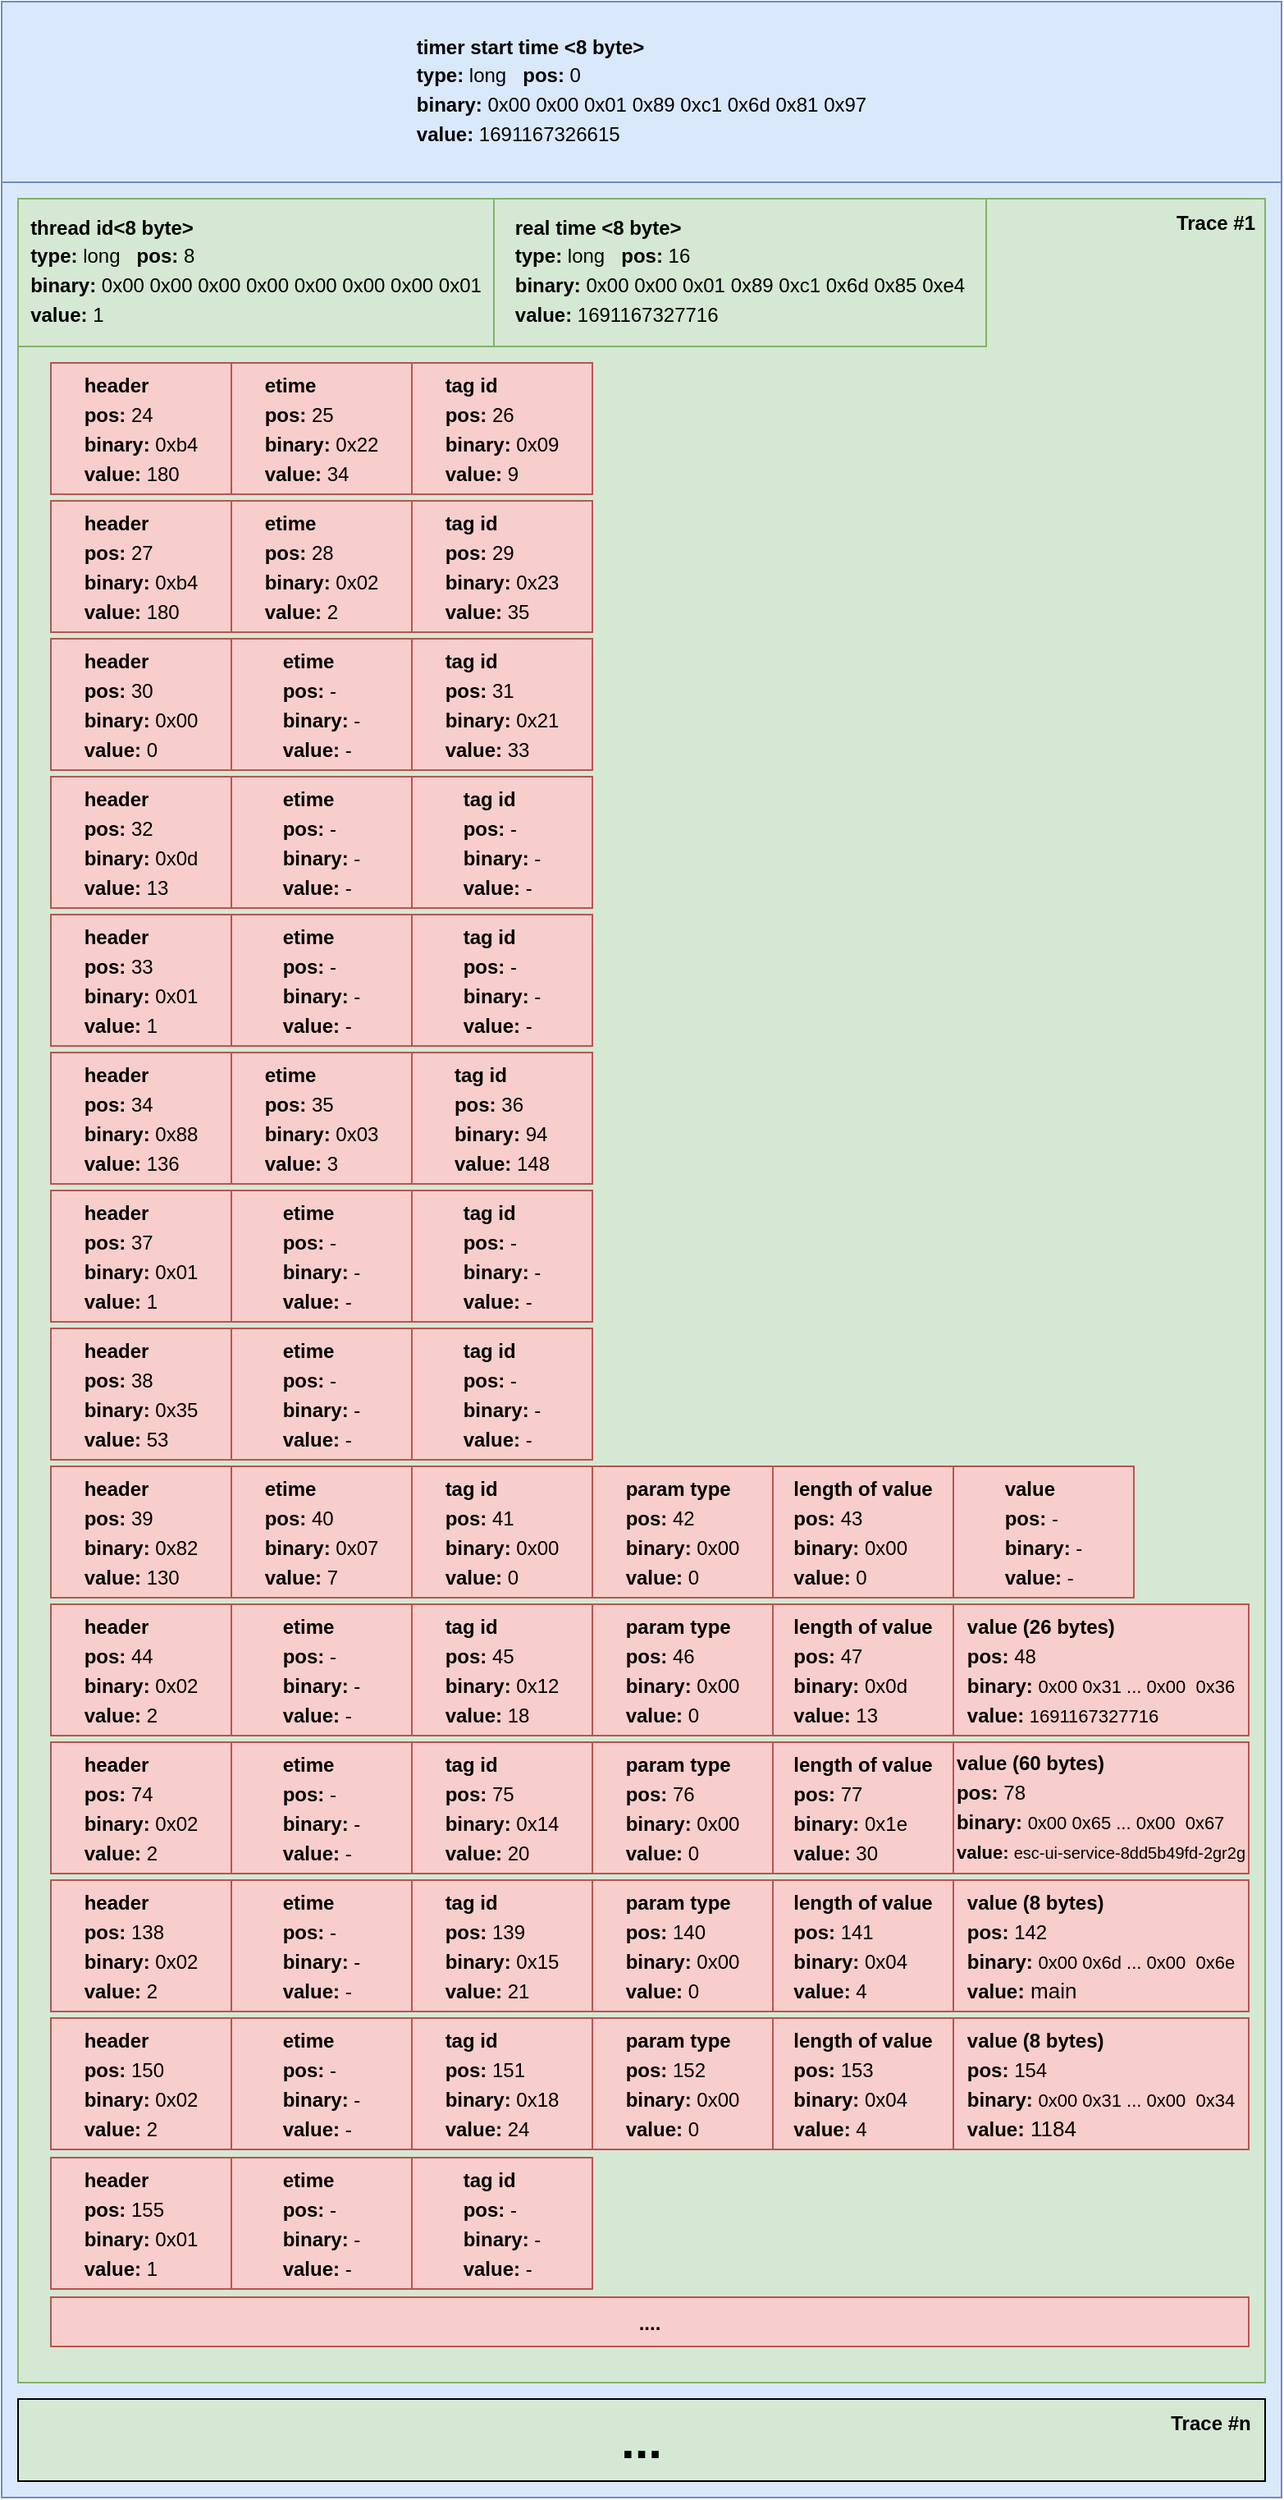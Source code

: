 <mxfile version="22.0.4" type="device">
  <diagram name="Page-1" id="4TptZLQsDFRwfQe8o2uS">
    <mxGraphModel dx="1285" dy="655" grid="1" gridSize="10" guides="1" tooltips="1" connect="1" arrows="1" fold="1" page="1" pageScale="1" pageWidth="827" pageHeight="1169" math="0" shadow="0">
      <root>
        <mxCell id="0" />
        <mxCell id="1" parent="0" />
        <mxCell id="L_XBA1jwa-UQU-hqbk6I-1" value="" style="rounded=0;whiteSpace=wrap;html=1;fillColor=#dae8fc;strokeColor=#6c8ebf;" vertex="1" parent="1">
          <mxGeometry x="120" y="220" width="780" height="1410" as="geometry" />
        </mxCell>
        <mxCell id="L_XBA1jwa-UQU-hqbk6I-3" value="" style="rounded=0;whiteSpace=wrap;html=1;fillColor=#d5e8d4;strokeColor=#82b366;" vertex="1" parent="1">
          <mxGeometry x="130" y="230" width="760" height="1330" as="geometry" />
        </mxCell>
        <mxCell id="L_XBA1jwa-UQU-hqbk6I-23" value="&lt;b&gt;&lt;font style=&quot;font-size: 30px;&quot;&gt;...&lt;/font&gt;&lt;/b&gt;" style="rounded=0;whiteSpace=wrap;html=1;fillColor=#d5e8d4;strokeColor=#000000;" vertex="1" parent="1">
          <mxGeometry x="130" y="1570" width="760" height="50" as="geometry" />
        </mxCell>
        <mxCell id="L_XBA1jwa-UQU-hqbk6I-44" value="&lt;div style=&quot;text-align: justify;&quot;&gt;&lt;b style=&quot;background-color: initial;&quot;&gt;timer start time &amp;lt;8 byte&amp;gt;&lt;/b&gt;&lt;/div&gt;&lt;div style=&quot;border-color: var(--border-color); text-align: justify; line-height: 18px;&quot;&gt;&lt;b style=&quot;border-color: var(--border-color); background-color: initial;&quot;&gt;type: &lt;/b&gt;&lt;span style=&quot;border-color: var(--border-color); background-color: initial;&quot;&gt;long&amp;nbsp; &amp;nbsp;&lt;/span&gt;&lt;b style=&quot;border-color: var(--border-color);&quot;&gt;pos:&lt;/b&gt;&amp;nbsp;0&lt;/div&gt;&lt;div style=&quot;border-color: var(--border-color); text-align: justify; line-height: 18px;&quot;&gt;&lt;b style=&quot;border-color: var(--border-color); background-color: initial;&quot;&gt;binary:&amp;nbsp;&lt;/b&gt;0x00 0x00 0x01 0x89 0xc1 0x6d 0x81 0x97&lt;/div&gt;&lt;div style=&quot;border-color: var(--border-color); text-align: justify; line-height: 18px;&quot;&gt;&lt;b style=&quot;border-color: var(--border-color); background-color: initial;&quot;&gt;value:&amp;nbsp;&lt;/b&gt;1691167326615&lt;/div&gt;" style="rounded=0;whiteSpace=wrap;html=1;fillColor=#dae8fc;strokeColor=#6c8ebf;" vertex="1" parent="1">
          <mxGeometry x="120" y="110" width="780" height="110" as="geometry" />
        </mxCell>
        <mxCell id="L_XBA1jwa-UQU-hqbk6I-45" value="&lt;div style=&quot;text-align: justify;&quot;&gt;&lt;b style=&quot;background-color: initial;&quot;&gt;real time &amp;lt;8 byte&amp;gt;&lt;/b&gt;&lt;/div&gt;&lt;div style=&quot;border-color: var(--border-color); text-align: justify; line-height: 18px;&quot;&gt;&lt;b style=&quot;border-color: var(--border-color); background-color: initial;&quot;&gt;type: &lt;/b&gt;&lt;span style=&quot;border-color: var(--border-color); background-color: initial;&quot;&gt;long&amp;nbsp; &amp;nbsp;&lt;/span&gt;&lt;b style=&quot;border-color: var(--border-color);&quot;&gt;pos:&lt;/b&gt;&amp;nbsp;16&lt;/div&gt;&lt;div style=&quot;border-color: var(--border-color); text-align: justify; line-height: 18px;&quot;&gt;&lt;b style=&quot;border-color: var(--border-color); background-color: initial;&quot;&gt;binary: &lt;/b&gt;&lt;span style=&quot;border-color: var(--border-color); background-color: initial;&quot;&gt;0x&lt;/span&gt;00 0x00 0x01 0x89 0xc1 0x6d 0x85 0xe4&lt;/div&gt;&lt;div style=&quot;border-color: var(--border-color); text-align: justify; line-height: 18px;&quot;&gt;&lt;b style=&quot;border-color: var(--border-color); background-color: initial;&quot;&gt;value:&amp;nbsp;&lt;/b&gt;1691167327716&lt;/div&gt;" style="rounded=0;whiteSpace=wrap;html=1;fillColor=#d5e8d4;strokeColor=#82b366;" vertex="1" parent="1">
          <mxGeometry x="420" y="230" width="300" height="90" as="geometry" />
        </mxCell>
        <mxCell id="L_XBA1jwa-UQU-hqbk6I-46" value="&lt;div style=&quot;text-align: justify;&quot;&gt;&lt;b style=&quot;background-color: initial; border-color: var(--border-color);&quot;&gt;thread id&lt;b style=&quot;text-align: justify; background-color: initial;&quot;&gt;&amp;lt;8 byte&amp;gt;&lt;/b&gt;&lt;/b&gt;&lt;/div&gt;&lt;div style=&quot;border-color: var(--border-color); text-align: justify; line-height: 18px;&quot;&gt;&lt;b style=&quot;border-color: var(--border-color); background-color: initial;&quot;&gt;type: &lt;/b&gt;&lt;span style=&quot;border-color: var(--border-color); background-color: initial;&quot;&gt;long&amp;nbsp; &amp;nbsp;&lt;/span&gt;&lt;b style=&quot;border-color: var(--border-color);&quot;&gt;pos:&lt;/b&gt;&amp;nbsp;8&lt;/div&gt;&lt;div style=&quot;border-color: var(--border-color); text-align: justify; line-height: 18px;&quot;&gt;&lt;b style=&quot;border-color: var(--border-color); background-color: initial;&quot;&gt;binary: &lt;/b&gt;&lt;span style=&quot;border-color: var(--border-color); background-color: initial;&quot;&gt;0x00 0x00 0x00 0x00 0x00 0x00 0x00 0x01&lt;/span&gt;&lt;/div&gt;&lt;div style=&quot;border-color: var(--border-color); text-align: justify; line-height: 18px;&quot;&gt;&lt;b style=&quot;background-color: initial; border-color: var(--border-color);&quot;&gt;value:&amp;nbsp;&lt;/b&gt;1&lt;/div&gt;" style="rounded=0;whiteSpace=wrap;html=1;fillColor=#d5e8d4;strokeColor=#82b366;" vertex="1" parent="1">
          <mxGeometry x="130" y="230" width="290" height="90" as="geometry" />
        </mxCell>
        <mxCell id="L_XBA1jwa-UQU-hqbk6I-48" value="&lt;div style=&quot;text-align: justify; line-height: 150%;&quot;&gt;&lt;span style=&quot;background-color: initial;&quot;&gt;header&lt;/span&gt;&lt;/div&gt;&lt;div style=&quot;text-align: justify; line-height: 150%;&quot;&gt;&lt;span style=&quot;background-color: initial;&quot;&gt;pos: &lt;span style=&quot;font-weight: 400;&quot;&gt;24&lt;/span&gt;&lt;/span&gt;&lt;br&gt;&lt;/div&gt;&lt;div style=&quot;text-align: justify; line-height: 150%;&quot;&gt;&lt;span style=&quot;background-color: initial;&quot;&gt;binary:&amp;nbsp;&lt;/span&gt;&lt;span style=&quot;background-color: initial; font-weight: 400;&quot;&gt;0xb4&lt;/span&gt;&lt;/div&gt;&lt;div style=&quot;text-align: justify; line-height: 150%;&quot;&gt;&lt;span style=&quot;background-color: initial;&quot;&gt;value: &lt;span style=&quot;font-weight: 400;&quot;&gt;180&lt;/span&gt;&lt;/span&gt;&lt;/div&gt;" style="rounded=0;whiteSpace=wrap;html=1;fillColor=#f8cecc;strokeColor=#b85450;align=center;fontStyle=1" vertex="1" parent="1">
          <mxGeometry x="150" y="330" width="110" height="80" as="geometry" />
        </mxCell>
        <mxCell id="L_XBA1jwa-UQU-hqbk6I-49" value="&lt;div style=&quot;text-align: justify; line-height: 150%;&quot;&gt;&lt;span style=&quot;background-color: initial;&quot;&gt;etime&lt;/span&gt;&lt;/div&gt;&lt;div style=&quot;text-align: justify; line-height: 150%;&quot;&gt;&lt;span style=&quot;background-color: initial;&quot;&gt;pos: &lt;span style=&quot;font-weight: 400;&quot;&gt;25&lt;/span&gt;&lt;/span&gt;&lt;/div&gt;&lt;div style=&quot;text-align: justify; line-height: 150%;&quot;&gt;&lt;span style=&quot;background-color: initial;&quot;&gt;binary:&amp;nbsp;&lt;/span&gt;&lt;span style=&quot;background-color: initial; font-weight: 400;&quot;&gt;0x22&lt;/span&gt;&lt;/div&gt;&lt;div style=&quot;text-align: justify; line-height: 150%;&quot;&gt;&lt;span style=&quot;background-color: initial;&quot;&gt;value: &lt;span style=&quot;font-weight: 400;&quot;&gt;34&lt;/span&gt;&lt;/span&gt;&lt;/div&gt;" style="rounded=0;whiteSpace=wrap;html=1;fillColor=#f8cecc;strokeColor=#b85450;align=center;fontStyle=1" vertex="1" parent="1">
          <mxGeometry x="260" y="330" width="110" height="80" as="geometry" />
        </mxCell>
        <mxCell id="L_XBA1jwa-UQU-hqbk6I-50" value="&lt;div style=&quot;text-align: justify; line-height: 150%;&quot;&gt;&lt;span style=&quot;background-color: initial;&quot;&gt;tag id&lt;/span&gt;&lt;/div&gt;&lt;div style=&quot;text-align: justify; line-height: 150%;&quot;&gt;&lt;span style=&quot;background-color: initial;&quot;&gt;pos: &lt;span style=&quot;font-weight: 400;&quot;&gt;26&lt;/span&gt;&lt;/span&gt;&lt;/div&gt;&lt;div style=&quot;text-align: justify; line-height: 150%;&quot;&gt;&lt;span style=&quot;background-color: initial;&quot;&gt;binary:&amp;nbsp;&lt;/span&gt;&lt;span style=&quot;background-color: initial; font-weight: 400;&quot;&gt;0x09&lt;/span&gt;&lt;/div&gt;&lt;div style=&quot;text-align: justify; line-height: 150%;&quot;&gt;&lt;span style=&quot;background-color: initial;&quot;&gt;value: &lt;span style=&quot;font-weight: 400;&quot;&gt;9&lt;/span&gt;&lt;/span&gt;&lt;/div&gt;" style="rounded=0;whiteSpace=wrap;html=1;fillColor=#f8cecc;strokeColor=#b85450;align=center;fontStyle=1" vertex="1" parent="1">
          <mxGeometry x="370" y="330" width="110" height="80" as="geometry" />
        </mxCell>
        <mxCell id="L_XBA1jwa-UQU-hqbk6I-51" value="&lt;div style=&quot;text-align: justify; line-height: 150%;&quot;&gt;&lt;span style=&quot;background-color: initial;&quot;&gt;header&lt;/span&gt;&lt;/div&gt;&lt;div style=&quot;text-align: justify; line-height: 150%;&quot;&gt;&lt;span style=&quot;background-color: initial;&quot;&gt;pos: &lt;/span&gt;&lt;span style=&quot;background-color: initial; font-weight: 400;&quot;&gt;27&lt;/span&gt;&lt;br&gt;&lt;/div&gt;&lt;div style=&quot;text-align: justify; line-height: 150%;&quot;&gt;&lt;span style=&quot;background-color: initial;&quot;&gt;binary:&amp;nbsp;&lt;/span&gt;&lt;span style=&quot;background-color: initial; font-weight: 400;&quot;&gt;0xb4&lt;/span&gt;&lt;/div&gt;&lt;div style=&quot;text-align: justify; line-height: 150%;&quot;&gt;&lt;span style=&quot;background-color: initial;&quot;&gt;value: &lt;span style=&quot;font-weight: 400;&quot;&gt;180&lt;/span&gt;&lt;/span&gt;&lt;/div&gt;" style="rounded=0;whiteSpace=wrap;html=1;fillColor=#f8cecc;strokeColor=#b85450;align=center;fontStyle=1" vertex="1" parent="1">
          <mxGeometry x="150" y="414" width="110" height="80" as="geometry" />
        </mxCell>
        <mxCell id="L_XBA1jwa-UQU-hqbk6I-52" value="&lt;div style=&quot;text-align: justify; line-height: 150%;&quot;&gt;&lt;span style=&quot;background-color: initial;&quot;&gt;etime&lt;/span&gt;&lt;/div&gt;&lt;div style=&quot;text-align: justify; line-height: 150%;&quot;&gt;&lt;span style=&quot;background-color: initial;&quot;&gt;pos: &lt;span style=&quot;font-weight: 400;&quot;&gt;28&lt;/span&gt;&lt;/span&gt;&lt;/div&gt;&lt;div style=&quot;text-align: justify; line-height: 150%;&quot;&gt;&lt;span style=&quot;background-color: initial;&quot;&gt;binary:&amp;nbsp;&lt;/span&gt;&lt;span style=&quot;background-color: initial; font-weight: 400;&quot;&gt;0x02&lt;/span&gt;&lt;/div&gt;&lt;div style=&quot;text-align: justify; line-height: 150%;&quot;&gt;&lt;span style=&quot;background-color: initial;&quot;&gt;value: &lt;span style=&quot;font-weight: 400;&quot;&gt;2&lt;/span&gt;&lt;/span&gt;&lt;/div&gt;" style="rounded=0;whiteSpace=wrap;html=1;fillColor=#f8cecc;strokeColor=#b85450;align=center;fontStyle=1" vertex="1" parent="1">
          <mxGeometry x="260" y="414" width="110" height="80" as="geometry" />
        </mxCell>
        <mxCell id="L_XBA1jwa-UQU-hqbk6I-53" value="&lt;div style=&quot;text-align: justify; line-height: 150%;&quot;&gt;&lt;span style=&quot;background-color: initial;&quot;&gt;tag id&lt;/span&gt;&lt;/div&gt;&lt;div style=&quot;text-align: justify; line-height: 150%;&quot;&gt;&lt;span style=&quot;background-color: initial;&quot;&gt;pos: &lt;span style=&quot;font-weight: 400;&quot;&gt;29&lt;/span&gt;&lt;/span&gt;&lt;/div&gt;&lt;div style=&quot;text-align: justify; line-height: 150%;&quot;&gt;&lt;span style=&quot;background-color: initial;&quot;&gt;binary:&amp;nbsp;&lt;/span&gt;&lt;span style=&quot;background-color: initial; font-weight: 400;&quot;&gt;0x23&lt;/span&gt;&lt;/div&gt;&lt;div style=&quot;text-align: justify; line-height: 150%;&quot;&gt;&lt;span style=&quot;background-color: initial;&quot;&gt;value: &lt;span style=&quot;font-weight: 400;&quot;&gt;35&lt;/span&gt;&lt;/span&gt;&lt;/div&gt;" style="rounded=0;whiteSpace=wrap;html=1;fillColor=#f8cecc;strokeColor=#b85450;align=center;fontStyle=1" vertex="1" parent="1">
          <mxGeometry x="370" y="414" width="110" height="80" as="geometry" />
        </mxCell>
        <mxCell id="L_XBA1jwa-UQU-hqbk6I-54" value="&lt;div style=&quot;text-align: justify; line-height: 150%;&quot;&gt;&lt;span style=&quot;background-color: initial;&quot;&gt;header&lt;/span&gt;&lt;/div&gt;&lt;div style=&quot;text-align: justify; line-height: 150%;&quot;&gt;&lt;span style=&quot;background-color: initial;&quot;&gt;pos: &lt;span style=&quot;font-weight: 400;&quot;&gt;30&lt;/span&gt;&lt;/span&gt;&lt;br&gt;&lt;/div&gt;&lt;div style=&quot;text-align: justify; line-height: 150%;&quot;&gt;&lt;span style=&quot;background-color: initial;&quot;&gt;binary:&amp;nbsp;&lt;/span&gt;&lt;span style=&quot;background-color: initial; font-weight: 400;&quot;&gt;0x00&lt;/span&gt;&lt;/div&gt;&lt;div style=&quot;text-align: justify; line-height: 150%;&quot;&gt;&lt;span style=&quot;background-color: initial;&quot;&gt;value: &lt;span style=&quot;font-weight: 400;&quot;&gt;0&lt;/span&gt;&lt;/span&gt;&lt;/div&gt;" style="rounded=0;whiteSpace=wrap;html=1;fillColor=#f8cecc;strokeColor=#b85450;align=center;fontStyle=1" vertex="1" parent="1">
          <mxGeometry x="150" y="498" width="110" height="80" as="geometry" />
        </mxCell>
        <mxCell id="L_XBA1jwa-UQU-hqbk6I-55" value="&lt;div style=&quot;text-align: justify; line-height: 150%;&quot;&gt;&lt;span style=&quot;background-color: initial;&quot;&gt;etime&lt;/span&gt;&lt;/div&gt;&lt;div style=&quot;text-align: justify; line-height: 150%;&quot;&gt;&lt;span style=&quot;background-color: initial;&quot;&gt;pos: &lt;span style=&quot;font-weight: 400;&quot;&gt;-&lt;/span&gt;&lt;/span&gt;&lt;/div&gt;&lt;div style=&quot;text-align: justify; line-height: 150%;&quot;&gt;&lt;span style=&quot;background-color: initial;&quot;&gt;binary: &lt;span style=&quot;font-weight: 400;&quot;&gt;-&lt;/span&gt;&lt;/span&gt;&lt;/div&gt;&lt;div style=&quot;text-align: justify; line-height: 150%;&quot;&gt;&lt;span style=&quot;background-color: initial;&quot;&gt;value: &lt;span style=&quot;font-weight: 400;&quot;&gt;-&lt;/span&gt;&lt;/span&gt;&lt;/div&gt;" style="rounded=0;whiteSpace=wrap;html=1;fillColor=#f8cecc;strokeColor=#b85450;align=center;fontStyle=1" vertex="1" parent="1">
          <mxGeometry x="260" y="498" width="110" height="80" as="geometry" />
        </mxCell>
        <mxCell id="L_XBA1jwa-UQU-hqbk6I-56" value="&lt;div style=&quot;text-align: justify; line-height: 150%;&quot;&gt;&lt;span style=&quot;background-color: initial;&quot;&gt;tag id&lt;/span&gt;&lt;/div&gt;&lt;div style=&quot;text-align: justify; line-height: 150%;&quot;&gt;&lt;span style=&quot;background-color: initial;&quot;&gt;pos: &lt;span style=&quot;font-weight: 400;&quot;&gt;31&lt;/span&gt;&lt;/span&gt;&lt;/div&gt;&lt;div style=&quot;text-align: justify; line-height: 150%;&quot;&gt;&lt;span style=&quot;background-color: initial;&quot;&gt;binary:&amp;nbsp;&lt;/span&gt;&lt;span style=&quot;background-color: initial; font-weight: 400;&quot;&gt;0x21&lt;/span&gt;&lt;/div&gt;&lt;div style=&quot;text-align: justify; line-height: 150%;&quot;&gt;&lt;span style=&quot;background-color: initial;&quot;&gt;value: &lt;span style=&quot;font-weight: 400;&quot;&gt;33&lt;/span&gt;&lt;/span&gt;&lt;/div&gt;" style="rounded=0;whiteSpace=wrap;html=1;fillColor=#f8cecc;strokeColor=#b85450;align=center;fontStyle=1" vertex="1" parent="1">
          <mxGeometry x="370" y="498" width="110" height="80" as="geometry" />
        </mxCell>
        <mxCell id="L_XBA1jwa-UQU-hqbk6I-57" value="&lt;div style=&quot;text-align: justify; line-height: 150%;&quot;&gt;&lt;span style=&quot;background-color: initial;&quot;&gt;header&lt;/span&gt;&lt;/div&gt;&lt;div style=&quot;text-align: justify; line-height: 150%;&quot;&gt;&lt;span style=&quot;background-color: initial;&quot;&gt;pos: &lt;span style=&quot;font-weight: 400;&quot;&gt;32&lt;/span&gt;&lt;/span&gt;&lt;br&gt;&lt;/div&gt;&lt;div style=&quot;text-align: justify; line-height: 150%;&quot;&gt;&lt;span style=&quot;background-color: initial;&quot;&gt;binary:&amp;nbsp;&lt;/span&gt;&lt;span style=&quot;background-color: initial; font-weight: 400;&quot;&gt;0x0d&lt;/span&gt;&lt;/div&gt;&lt;div style=&quot;text-align: justify; line-height: 150%;&quot;&gt;&lt;span style=&quot;background-color: initial;&quot;&gt;value: &lt;span style=&quot;font-weight: 400;&quot;&gt;13&lt;/span&gt;&lt;/span&gt;&lt;/div&gt;" style="rounded=0;whiteSpace=wrap;html=1;fillColor=#f8cecc;strokeColor=#b85450;align=center;fontStyle=1" vertex="1" parent="1">
          <mxGeometry x="150" y="582" width="110" height="80" as="geometry" />
        </mxCell>
        <mxCell id="L_XBA1jwa-UQU-hqbk6I-58" value="&lt;div style=&quot;text-align: justify; line-height: 150%;&quot;&gt;&lt;span style=&quot;background-color: initial;&quot;&gt;etime&lt;/span&gt;&lt;/div&gt;&lt;div style=&quot;text-align: justify; line-height: 150%;&quot;&gt;&lt;span style=&quot;background-color: initial;&quot;&gt;pos: &lt;span style=&quot;font-weight: 400;&quot;&gt;-&lt;/span&gt;&lt;/span&gt;&lt;/div&gt;&lt;div style=&quot;text-align: justify; line-height: 150%;&quot;&gt;&lt;span style=&quot;background-color: initial;&quot;&gt;binary: &lt;span style=&quot;font-weight: 400;&quot;&gt;-&lt;/span&gt;&lt;/span&gt;&lt;/div&gt;&lt;div style=&quot;text-align: justify; line-height: 150%;&quot;&gt;&lt;span style=&quot;background-color: initial;&quot;&gt;value: &lt;span style=&quot;font-weight: 400;&quot;&gt;-&lt;/span&gt;&lt;/span&gt;&lt;/div&gt;" style="rounded=0;whiteSpace=wrap;html=1;fillColor=#f8cecc;strokeColor=#b85450;align=center;fontStyle=1" vertex="1" parent="1">
          <mxGeometry x="260" y="582" width="110" height="80" as="geometry" />
        </mxCell>
        <mxCell id="L_XBA1jwa-UQU-hqbk6I-59" value="&lt;div style=&quot;text-align: justify; line-height: 150%;&quot;&gt;&lt;span style=&quot;background-color: initial;&quot;&gt;tag id&lt;/span&gt;&lt;/div&gt;&lt;div style=&quot;text-align: justify; line-height: 150%;&quot;&gt;&lt;span style=&quot;background-color: initial;&quot;&gt;pos: &lt;span style=&quot;font-weight: 400;&quot;&gt;-&lt;/span&gt;&lt;/span&gt;&lt;/div&gt;&lt;div style=&quot;text-align: justify; line-height: 150%;&quot;&gt;&lt;span style=&quot;background-color: initial;&quot;&gt;binary: &lt;span style=&quot;font-weight: 400;&quot;&gt;-&lt;/span&gt;&lt;/span&gt;&lt;/div&gt;&lt;div style=&quot;text-align: justify; line-height: 150%;&quot;&gt;&lt;span style=&quot;background-color: initial;&quot;&gt;value: &lt;span style=&quot;font-weight: 400;&quot;&gt;-&lt;/span&gt;&lt;/span&gt;&lt;/div&gt;" style="rounded=0;whiteSpace=wrap;html=1;fillColor=#f8cecc;strokeColor=#b85450;align=center;fontStyle=1" vertex="1" parent="1">
          <mxGeometry x="370" y="582" width="110" height="80" as="geometry" />
        </mxCell>
        <mxCell id="L_XBA1jwa-UQU-hqbk6I-60" value="&lt;div style=&quot;text-align: justify; line-height: 150%;&quot;&gt;&lt;span style=&quot;background-color: initial;&quot;&gt;header&lt;/span&gt;&lt;/div&gt;&lt;div style=&quot;text-align: justify; line-height: 150%;&quot;&gt;&lt;span style=&quot;background-color: initial;&quot;&gt;pos: &lt;span style=&quot;font-weight: 400;&quot;&gt;33&lt;/span&gt;&lt;/span&gt;&lt;br&gt;&lt;/div&gt;&lt;div style=&quot;text-align: justify; line-height: 150%;&quot;&gt;&lt;span style=&quot;background-color: initial;&quot;&gt;binary:&amp;nbsp;&lt;/span&gt;&lt;span style=&quot;background-color: initial; font-weight: 400;&quot;&gt;0x01&lt;/span&gt;&lt;/div&gt;&lt;div style=&quot;text-align: justify; line-height: 150%;&quot;&gt;&lt;span style=&quot;background-color: initial;&quot;&gt;value: &lt;span style=&quot;font-weight: 400;&quot;&gt;1&lt;/span&gt;&lt;/span&gt;&lt;/div&gt;" style="rounded=0;whiteSpace=wrap;html=1;fillColor=#f8cecc;strokeColor=#b85450;align=center;fontStyle=1" vertex="1" parent="1">
          <mxGeometry x="150" y="666" width="110" height="80" as="geometry" />
        </mxCell>
        <mxCell id="L_XBA1jwa-UQU-hqbk6I-61" value="&lt;div style=&quot;text-align: justify; line-height: 150%;&quot;&gt;&lt;span style=&quot;background-color: initial;&quot;&gt;etime&lt;/span&gt;&lt;/div&gt;&lt;div style=&quot;text-align: justify; line-height: 150%;&quot;&gt;&lt;span style=&quot;background-color: initial;&quot;&gt;pos: &lt;span style=&quot;font-weight: 400;&quot;&gt;-&lt;/span&gt;&lt;/span&gt;&lt;/div&gt;&lt;div style=&quot;text-align: justify; line-height: 150%;&quot;&gt;&lt;span style=&quot;background-color: initial;&quot;&gt;binary: &lt;span style=&quot;font-weight: 400;&quot;&gt;-&lt;/span&gt;&lt;/span&gt;&lt;/div&gt;&lt;div style=&quot;text-align: justify; line-height: 150%;&quot;&gt;&lt;span style=&quot;background-color: initial;&quot;&gt;value: &lt;span style=&quot;font-weight: 400;&quot;&gt;-&lt;/span&gt;&lt;/span&gt;&lt;/div&gt;" style="rounded=0;whiteSpace=wrap;html=1;fillColor=#f8cecc;strokeColor=#b85450;align=center;fontStyle=1" vertex="1" parent="1">
          <mxGeometry x="260" y="666" width="110" height="80" as="geometry" />
        </mxCell>
        <mxCell id="L_XBA1jwa-UQU-hqbk6I-62" value="&lt;div style=&quot;text-align: justify; line-height: 150%;&quot;&gt;&lt;span style=&quot;background-color: initial;&quot;&gt;tag id&lt;/span&gt;&lt;/div&gt;&lt;div style=&quot;text-align: justify; line-height: 150%;&quot;&gt;&lt;span style=&quot;background-color: initial;&quot;&gt;pos: &lt;span style=&quot;font-weight: 400;&quot;&gt;-&lt;/span&gt;&lt;/span&gt;&lt;/div&gt;&lt;div style=&quot;text-align: justify; line-height: 150%;&quot;&gt;&lt;span style=&quot;background-color: initial;&quot;&gt;binary: &lt;span style=&quot;font-weight: 400;&quot;&gt;-&lt;/span&gt;&lt;/span&gt;&lt;/div&gt;&lt;div style=&quot;text-align: justify; line-height: 150%;&quot;&gt;&lt;span style=&quot;background-color: initial;&quot;&gt;value: &lt;span style=&quot;font-weight: 400;&quot;&gt;-&lt;/span&gt;&lt;/span&gt;&lt;/div&gt;" style="rounded=0;whiteSpace=wrap;html=1;fillColor=#f8cecc;strokeColor=#b85450;align=center;fontStyle=1" vertex="1" parent="1">
          <mxGeometry x="370" y="666" width="110" height="80" as="geometry" />
        </mxCell>
        <mxCell id="L_XBA1jwa-UQU-hqbk6I-63" value="&lt;div style=&quot;text-align: justify; line-height: 150%;&quot;&gt;&lt;span style=&quot;background-color: initial;&quot;&gt;header&lt;/span&gt;&lt;/div&gt;&lt;div style=&quot;text-align: justify; line-height: 150%;&quot;&gt;&lt;span style=&quot;background-color: initial;&quot;&gt;pos: &lt;span style=&quot;font-weight: 400;&quot;&gt;34&lt;/span&gt;&lt;/span&gt;&lt;br&gt;&lt;/div&gt;&lt;div style=&quot;text-align: justify; line-height: 150%;&quot;&gt;&lt;span style=&quot;background-color: initial;&quot;&gt;binary:&amp;nbsp;&lt;/span&gt;&lt;span style=&quot;background-color: initial; font-weight: 400;&quot;&gt;0x88&lt;/span&gt;&lt;/div&gt;&lt;div style=&quot;text-align: justify; line-height: 150%;&quot;&gt;&lt;span style=&quot;background-color: initial;&quot;&gt;value: &lt;span style=&quot;font-weight: 400;&quot;&gt;136&lt;/span&gt;&lt;/span&gt;&lt;/div&gt;" style="rounded=0;whiteSpace=wrap;html=1;fillColor=#f8cecc;strokeColor=#b85450;align=center;fontStyle=1" vertex="1" parent="1">
          <mxGeometry x="150" y="750" width="110" height="80" as="geometry" />
        </mxCell>
        <mxCell id="L_XBA1jwa-UQU-hqbk6I-64" value="&lt;div style=&quot;text-align: justify; line-height: 150%;&quot;&gt;&lt;span style=&quot;background-color: initial;&quot;&gt;etime&lt;/span&gt;&lt;/div&gt;&lt;div style=&quot;text-align: justify; line-height: 150%;&quot;&gt;&lt;span style=&quot;background-color: initial;&quot;&gt;pos: &lt;span style=&quot;font-weight: 400;&quot;&gt;35&lt;/span&gt;&lt;/span&gt;&lt;/div&gt;&lt;div style=&quot;text-align: justify; line-height: 150%;&quot;&gt;&lt;span style=&quot;background-color: initial;&quot;&gt;binary: &lt;span style=&quot;font-weight: 400;&quot;&gt;0x03&lt;/span&gt;&lt;/span&gt;&lt;/div&gt;&lt;div style=&quot;text-align: justify; line-height: 150%;&quot;&gt;&lt;span style=&quot;background-color: initial;&quot;&gt;value: &lt;span style=&quot;font-weight: 400;&quot;&gt;3&lt;/span&gt;&lt;/span&gt;&lt;/div&gt;" style="rounded=0;whiteSpace=wrap;html=1;fillColor=#f8cecc;strokeColor=#b85450;align=center;fontStyle=1" vertex="1" parent="1">
          <mxGeometry x="260" y="750" width="110" height="80" as="geometry" />
        </mxCell>
        <mxCell id="L_XBA1jwa-UQU-hqbk6I-65" value="&lt;div style=&quot;text-align: justify; line-height: 150%;&quot;&gt;&lt;span style=&quot;background-color: initial;&quot;&gt;tag id&lt;/span&gt;&lt;/div&gt;&lt;div style=&quot;text-align: justify; line-height: 150%;&quot;&gt;&lt;span style=&quot;background-color: initial;&quot;&gt;pos: &lt;span style=&quot;font-weight: 400;&quot;&gt;36&lt;/span&gt;&lt;/span&gt;&lt;/div&gt;&lt;div style=&quot;text-align: justify; line-height: 150%;&quot;&gt;&lt;span style=&quot;background-color: initial;&quot;&gt;binary: &lt;span style=&quot;font-weight: 400;&quot;&gt;94&lt;/span&gt;&lt;/span&gt;&lt;/div&gt;&lt;div style=&quot;text-align: justify; line-height: 150%;&quot;&gt;&lt;span style=&quot;background-color: initial;&quot;&gt;value: &lt;span style=&quot;font-weight: 400;&quot;&gt;148&lt;/span&gt;&lt;/span&gt;&lt;/div&gt;" style="rounded=0;whiteSpace=wrap;html=1;fillColor=#f8cecc;strokeColor=#b85450;align=center;fontStyle=1" vertex="1" parent="1">
          <mxGeometry x="370" y="750" width="110" height="80" as="geometry" />
        </mxCell>
        <mxCell id="L_XBA1jwa-UQU-hqbk6I-66" value="&lt;div style=&quot;text-align: justify; line-height: 150%;&quot;&gt;&lt;span style=&quot;background-color: initial;&quot;&gt;header&lt;/span&gt;&lt;/div&gt;&lt;div style=&quot;text-align: justify; line-height: 150%;&quot;&gt;&lt;span style=&quot;background-color: initial;&quot;&gt;pos: &lt;span style=&quot;font-weight: 400;&quot;&gt;37&lt;/span&gt;&lt;/span&gt;&lt;br&gt;&lt;/div&gt;&lt;div style=&quot;text-align: justify; line-height: 150%;&quot;&gt;&lt;span style=&quot;background-color: initial;&quot;&gt;binary:&amp;nbsp;&lt;/span&gt;&lt;span style=&quot;background-color: initial; font-weight: 400;&quot;&gt;0x01&lt;/span&gt;&lt;/div&gt;&lt;div style=&quot;text-align: justify; line-height: 150%;&quot;&gt;&lt;span style=&quot;background-color: initial;&quot;&gt;value: &lt;span style=&quot;font-weight: 400;&quot;&gt;1&lt;/span&gt;&lt;/span&gt;&lt;/div&gt;" style="rounded=0;whiteSpace=wrap;html=1;fillColor=#f8cecc;strokeColor=#b85450;align=center;fontStyle=1" vertex="1" parent="1">
          <mxGeometry x="150" y="834" width="110" height="80" as="geometry" />
        </mxCell>
        <mxCell id="L_XBA1jwa-UQU-hqbk6I-67" value="&lt;div style=&quot;text-align: justify; line-height: 150%;&quot;&gt;&lt;span style=&quot;background-color: initial;&quot;&gt;etime&lt;/span&gt;&lt;/div&gt;&lt;div style=&quot;text-align: justify; line-height: 150%;&quot;&gt;&lt;span style=&quot;background-color: initial;&quot;&gt;pos: &lt;span style=&quot;font-weight: 400;&quot;&gt;-&lt;/span&gt;&lt;/span&gt;&lt;/div&gt;&lt;div style=&quot;text-align: justify; line-height: 150%;&quot;&gt;&lt;span style=&quot;background-color: initial;&quot;&gt;binary: &lt;span style=&quot;font-weight: 400;&quot;&gt;-&lt;/span&gt;&lt;/span&gt;&lt;/div&gt;&lt;div style=&quot;text-align: justify; line-height: 150%;&quot;&gt;&lt;span style=&quot;background-color: initial;&quot;&gt;value: &lt;span style=&quot;font-weight: 400;&quot;&gt;-&lt;/span&gt;&lt;/span&gt;&lt;/div&gt;" style="rounded=0;whiteSpace=wrap;html=1;fillColor=#f8cecc;strokeColor=#b85450;align=center;fontStyle=1" vertex="1" parent="1">
          <mxGeometry x="260" y="834" width="110" height="80" as="geometry" />
        </mxCell>
        <mxCell id="L_XBA1jwa-UQU-hqbk6I-68" value="&lt;div style=&quot;text-align: justify; line-height: 150%;&quot;&gt;&lt;span style=&quot;background-color: initial;&quot;&gt;tag id&lt;/span&gt;&lt;/div&gt;&lt;div style=&quot;text-align: justify; line-height: 150%;&quot;&gt;&lt;span style=&quot;background-color: initial;&quot;&gt;pos: &lt;span style=&quot;font-weight: 400;&quot;&gt;-&lt;/span&gt;&lt;/span&gt;&lt;/div&gt;&lt;div style=&quot;text-align: justify; line-height: 150%;&quot;&gt;&lt;span style=&quot;background-color: initial;&quot;&gt;binary: &lt;span style=&quot;font-weight: 400;&quot;&gt;-&lt;/span&gt;&lt;/span&gt;&lt;/div&gt;&lt;div style=&quot;text-align: justify; line-height: 150%;&quot;&gt;&lt;span style=&quot;background-color: initial;&quot;&gt;value: &lt;span style=&quot;font-weight: 400;&quot;&gt;-&lt;/span&gt;&lt;/span&gt;&lt;/div&gt;" style="rounded=0;whiteSpace=wrap;html=1;fillColor=#f8cecc;strokeColor=#b85450;align=center;fontStyle=1" vertex="1" parent="1">
          <mxGeometry x="370" y="834" width="110" height="80" as="geometry" />
        </mxCell>
        <mxCell id="L_XBA1jwa-UQU-hqbk6I-69" value="&lt;div style=&quot;text-align: justify; line-height: 150%;&quot;&gt;&lt;span style=&quot;background-color: initial;&quot;&gt;header&lt;/span&gt;&lt;/div&gt;&lt;div style=&quot;text-align: justify; line-height: 150%;&quot;&gt;&lt;span style=&quot;background-color: initial;&quot;&gt;pos: &lt;span style=&quot;font-weight: 400;&quot;&gt;39&lt;/span&gt;&lt;/span&gt;&lt;br&gt;&lt;/div&gt;&lt;div style=&quot;text-align: justify; line-height: 150%;&quot;&gt;&lt;span style=&quot;background-color: initial;&quot;&gt;binary:&amp;nbsp;&lt;/span&gt;&lt;span style=&quot;background-color: initial; font-weight: 400;&quot;&gt;0x82&lt;/span&gt;&lt;/div&gt;&lt;div style=&quot;text-align: justify; line-height: 150%;&quot;&gt;&lt;span style=&quot;background-color: initial;&quot;&gt;value: &lt;span style=&quot;font-weight: 400;&quot;&gt;130&lt;/span&gt;&lt;/span&gt;&lt;/div&gt;" style="rounded=0;whiteSpace=wrap;html=1;fillColor=#f8cecc;strokeColor=#b85450;align=center;fontStyle=1" vertex="1" parent="1">
          <mxGeometry x="150" y="1002" width="110" height="80" as="geometry" />
        </mxCell>
        <mxCell id="L_XBA1jwa-UQU-hqbk6I-70" value="&lt;div style=&quot;text-align: justify; line-height: 150%;&quot;&gt;&lt;span style=&quot;background-color: initial;&quot;&gt;etime&lt;/span&gt;&lt;/div&gt;&lt;div style=&quot;text-align: justify; line-height: 150%;&quot;&gt;&lt;span style=&quot;background-color: initial;&quot;&gt;pos: &lt;span style=&quot;font-weight: 400;&quot;&gt;40&lt;/span&gt;&lt;/span&gt;&lt;/div&gt;&lt;div style=&quot;text-align: justify; line-height: 150%;&quot;&gt;&lt;span style=&quot;background-color: initial;&quot;&gt;binary: &lt;span style=&quot;font-weight: 400;&quot;&gt;0x07&lt;/span&gt;&lt;/span&gt;&lt;/div&gt;&lt;div style=&quot;text-align: justify; line-height: 150%;&quot;&gt;&lt;span style=&quot;background-color: initial;&quot;&gt;value: &lt;span style=&quot;font-weight: 400;&quot;&gt;7&lt;/span&gt;&lt;/span&gt;&lt;/div&gt;" style="rounded=0;whiteSpace=wrap;html=1;fillColor=#f8cecc;strokeColor=#b85450;align=center;fontStyle=1" vertex="1" parent="1">
          <mxGeometry x="260" y="1002" width="110" height="80" as="geometry" />
        </mxCell>
        <mxCell id="L_XBA1jwa-UQU-hqbk6I-71" value="&lt;div style=&quot;text-align: justify; line-height: 150%;&quot;&gt;&lt;span style=&quot;background-color: initial;&quot;&gt;tag id&lt;/span&gt;&lt;/div&gt;&lt;div style=&quot;text-align: justify; line-height: 150%;&quot;&gt;&lt;span style=&quot;background-color: initial;&quot;&gt;pos: &lt;span style=&quot;font-weight: 400;&quot;&gt;41&lt;/span&gt;&lt;/span&gt;&lt;/div&gt;&lt;div style=&quot;text-align: justify; line-height: 150%;&quot;&gt;&lt;span style=&quot;background-color: initial;&quot;&gt;binary: &lt;span style=&quot;font-weight: 400;&quot;&gt;0x00&lt;/span&gt;&lt;/span&gt;&lt;/div&gt;&lt;div style=&quot;text-align: justify; line-height: 150%;&quot;&gt;&lt;span style=&quot;background-color: initial;&quot;&gt;value: &lt;span style=&quot;font-weight: 400;&quot;&gt;0&lt;/span&gt;&lt;/span&gt;&lt;/div&gt;" style="rounded=0;whiteSpace=wrap;html=1;fillColor=#f8cecc;strokeColor=#b85450;align=center;fontStyle=1" vertex="1" parent="1">
          <mxGeometry x="370" y="1002" width="110" height="80" as="geometry" />
        </mxCell>
        <mxCell id="L_XBA1jwa-UQU-hqbk6I-72" value="&lt;div style=&quot;text-align: justify; line-height: 150%;&quot;&gt;&lt;span style=&quot;background-color: initial;&quot;&gt;header&lt;/span&gt;&lt;/div&gt;&lt;div style=&quot;text-align: justify; line-height: 150%;&quot;&gt;&lt;span style=&quot;background-color: initial;&quot;&gt;pos: &lt;span style=&quot;font-weight: 400;&quot;&gt;38&lt;/span&gt;&lt;/span&gt;&lt;br&gt;&lt;/div&gt;&lt;div style=&quot;text-align: justify; line-height: 150%;&quot;&gt;&lt;span style=&quot;background-color: initial;&quot;&gt;binary:&amp;nbsp;&lt;/span&gt;&lt;span style=&quot;background-color: initial; font-weight: 400;&quot;&gt;0x35&lt;/span&gt;&lt;/div&gt;&lt;div style=&quot;text-align: justify; line-height: 150%;&quot;&gt;&lt;span style=&quot;background-color: initial;&quot;&gt;value: &lt;span style=&quot;font-weight: 400;&quot;&gt;53&lt;/span&gt;&lt;/span&gt;&lt;/div&gt;" style="rounded=0;whiteSpace=wrap;html=1;fillColor=#f8cecc;strokeColor=#b85450;align=center;fontStyle=1" vertex="1" parent="1">
          <mxGeometry x="150" y="918" width="110" height="80" as="geometry" />
        </mxCell>
        <mxCell id="L_XBA1jwa-UQU-hqbk6I-73" value="&lt;div style=&quot;text-align: justify; line-height: 150%;&quot;&gt;&lt;span style=&quot;background-color: initial;&quot;&gt;etime&lt;/span&gt;&lt;/div&gt;&lt;div style=&quot;text-align: justify; line-height: 150%;&quot;&gt;&lt;span style=&quot;background-color: initial;&quot;&gt;pos: &lt;span style=&quot;font-weight: 400;&quot;&gt;-&lt;/span&gt;&lt;/span&gt;&lt;/div&gt;&lt;div style=&quot;text-align: justify; line-height: 150%;&quot;&gt;&lt;span style=&quot;background-color: initial;&quot;&gt;binary: &lt;span style=&quot;font-weight: 400;&quot;&gt;-&lt;/span&gt;&lt;/span&gt;&lt;/div&gt;&lt;div style=&quot;text-align: justify; line-height: 150%;&quot;&gt;&lt;span style=&quot;background-color: initial;&quot;&gt;value: &lt;span style=&quot;font-weight: 400;&quot;&gt;-&lt;/span&gt;&lt;/span&gt;&lt;/div&gt;" style="rounded=0;whiteSpace=wrap;html=1;fillColor=#f8cecc;strokeColor=#b85450;align=center;fontStyle=1" vertex="1" parent="1">
          <mxGeometry x="260" y="918" width="110" height="80" as="geometry" />
        </mxCell>
        <mxCell id="L_XBA1jwa-UQU-hqbk6I-74" value="&lt;div style=&quot;text-align: justify; line-height: 150%;&quot;&gt;&lt;span style=&quot;background-color: initial;&quot;&gt;tag id&lt;/span&gt;&lt;/div&gt;&lt;div style=&quot;text-align: justify; line-height: 150%;&quot;&gt;&lt;span style=&quot;background-color: initial;&quot;&gt;pos: &lt;span style=&quot;font-weight: 400;&quot;&gt;-&lt;/span&gt;&lt;/span&gt;&lt;/div&gt;&lt;div style=&quot;text-align: justify; line-height: 150%;&quot;&gt;&lt;span style=&quot;background-color: initial;&quot;&gt;binary: &lt;span style=&quot;font-weight: 400;&quot;&gt;-&lt;/span&gt;&lt;/span&gt;&lt;/div&gt;&lt;div style=&quot;text-align: justify; line-height: 150%;&quot;&gt;&lt;span style=&quot;background-color: initial;&quot;&gt;value: &lt;span style=&quot;font-weight: 400;&quot;&gt;-&lt;/span&gt;&lt;/span&gt;&lt;/div&gt;" style="rounded=0;whiteSpace=wrap;html=1;fillColor=#f8cecc;strokeColor=#b85450;align=center;fontStyle=1" vertex="1" parent="1">
          <mxGeometry x="370" y="918" width="110" height="80" as="geometry" />
        </mxCell>
        <mxCell id="L_XBA1jwa-UQU-hqbk6I-75" value="&lt;div style=&quot;text-align: justify; line-height: 150%;&quot;&gt;&lt;span style=&quot;background-color: initial;&quot;&gt;header&lt;/span&gt;&lt;/div&gt;&lt;div style=&quot;text-align: justify; line-height: 150%;&quot;&gt;&lt;span style=&quot;background-color: initial;&quot;&gt;pos: &lt;span style=&quot;font-weight: 400;&quot;&gt;44&lt;/span&gt;&lt;/span&gt;&lt;br&gt;&lt;/div&gt;&lt;div style=&quot;text-align: justify; line-height: 150%;&quot;&gt;&lt;span style=&quot;background-color: initial;&quot;&gt;binary:&amp;nbsp;&lt;/span&gt;&lt;span style=&quot;background-color: initial; font-weight: 400;&quot;&gt;0x02&lt;/span&gt;&lt;/div&gt;&lt;div style=&quot;text-align: justify; line-height: 150%;&quot;&gt;&lt;span style=&quot;background-color: initial;&quot;&gt;value: &lt;span style=&quot;font-weight: 400;&quot;&gt;2&lt;/span&gt;&lt;/span&gt;&lt;/div&gt;" style="rounded=0;whiteSpace=wrap;html=1;fillColor=#f8cecc;strokeColor=#b85450;align=center;fontStyle=1" vertex="1" parent="1">
          <mxGeometry x="150" y="1086" width="110" height="80" as="geometry" />
        </mxCell>
        <mxCell id="L_XBA1jwa-UQU-hqbk6I-76" value="&lt;div style=&quot;text-align: justify; line-height: 150%;&quot;&gt;&lt;span style=&quot;background-color: initial;&quot;&gt;etime&lt;/span&gt;&lt;/div&gt;&lt;div style=&quot;text-align: justify; line-height: 150%;&quot;&gt;&lt;span style=&quot;background-color: initial;&quot;&gt;pos: &lt;span style=&quot;font-weight: 400;&quot;&gt;-&lt;/span&gt;&lt;/span&gt;&lt;/div&gt;&lt;div style=&quot;text-align: justify; line-height: 150%;&quot;&gt;&lt;span style=&quot;background-color: initial;&quot;&gt;binary: &lt;span style=&quot;font-weight: 400;&quot;&gt;-&lt;/span&gt;&lt;/span&gt;&lt;/div&gt;&lt;div style=&quot;text-align: justify; line-height: 150%;&quot;&gt;&lt;span style=&quot;background-color: initial;&quot;&gt;value: &lt;span style=&quot;font-weight: 400;&quot;&gt;-&lt;/span&gt;&lt;/span&gt;&lt;/div&gt;" style="rounded=0;whiteSpace=wrap;html=1;fillColor=#f8cecc;strokeColor=#b85450;align=center;fontStyle=1" vertex="1" parent="1">
          <mxGeometry x="260" y="1086" width="110" height="80" as="geometry" />
        </mxCell>
        <mxCell id="L_XBA1jwa-UQU-hqbk6I-77" value="&lt;div style=&quot;text-align: justify; line-height: 150%;&quot;&gt;&lt;span style=&quot;background-color: initial;&quot;&gt;tag id&lt;/span&gt;&lt;/div&gt;&lt;div style=&quot;text-align: justify; line-height: 150%;&quot;&gt;&lt;span style=&quot;background-color: initial;&quot;&gt;pos: &lt;span style=&quot;font-weight: 400;&quot;&gt;45&lt;/span&gt;&lt;/span&gt;&lt;/div&gt;&lt;div style=&quot;text-align: justify; line-height: 150%;&quot;&gt;&lt;span style=&quot;background-color: initial;&quot;&gt;binary: &lt;span style=&quot;font-weight: 400;&quot;&gt;0x12&lt;/span&gt;&lt;/span&gt;&lt;/div&gt;&lt;div style=&quot;text-align: justify; line-height: 150%;&quot;&gt;&lt;span style=&quot;background-color: initial;&quot;&gt;value:&lt;span style=&quot;font-weight: 400;&quot;&gt;&amp;nbsp;18&lt;/span&gt;&lt;/span&gt;&lt;/div&gt;" style="rounded=0;whiteSpace=wrap;html=1;fillColor=#f8cecc;strokeColor=#b85450;align=center;fontStyle=1" vertex="1" parent="1">
          <mxGeometry x="370" y="1086" width="110" height="80" as="geometry" />
        </mxCell>
        <mxCell id="L_XBA1jwa-UQU-hqbk6I-78" value="&lt;div style=&quot;text-align: justify; line-height: 150%;&quot;&gt;param type&lt;/div&gt;&lt;div style=&quot;text-align: justify; line-height: 150%;&quot;&gt;&lt;span style=&quot;background-color: initial;&quot;&gt;pos: &lt;span style=&quot;font-weight: 400;&quot;&gt;42&lt;/span&gt;&lt;/span&gt;&lt;/div&gt;&lt;div style=&quot;text-align: justify; line-height: 150%;&quot;&gt;&lt;span style=&quot;background-color: initial;&quot;&gt;binary: &lt;span style=&quot;font-weight: 400;&quot;&gt;0x00&lt;/span&gt;&lt;/span&gt;&lt;/div&gt;&lt;div style=&quot;text-align: justify; line-height: 150%;&quot;&gt;&lt;span style=&quot;background-color: initial;&quot;&gt;value: &lt;span style=&quot;font-weight: 400;&quot;&gt;0&lt;/span&gt;&lt;/span&gt;&lt;/div&gt;" style="rounded=0;whiteSpace=wrap;html=1;fillColor=#f8cecc;strokeColor=#b85450;align=center;fontStyle=1" vertex="1" parent="1">
          <mxGeometry x="480" y="1002" width="110" height="80" as="geometry" />
        </mxCell>
        <mxCell id="L_XBA1jwa-UQU-hqbk6I-79" value="&lt;div style=&quot;text-align: justify; line-height: 150%;&quot;&gt;length of value&lt;/div&gt;&lt;div style=&quot;text-align: justify; line-height: 150%;&quot;&gt;&lt;span style=&quot;background-color: initial;&quot;&gt;pos: &lt;span style=&quot;font-weight: 400;&quot;&gt;43&lt;/span&gt;&lt;/span&gt;&lt;/div&gt;&lt;div style=&quot;text-align: justify; line-height: 150%;&quot;&gt;&lt;span style=&quot;background-color: initial;&quot;&gt;binary: &lt;span style=&quot;font-weight: 400;&quot;&gt;0x00&lt;/span&gt;&lt;/span&gt;&lt;/div&gt;&lt;div style=&quot;text-align: justify; line-height: 150%;&quot;&gt;&lt;span style=&quot;background-color: initial;&quot;&gt;value: &lt;span style=&quot;font-weight: 400;&quot;&gt;0&lt;/span&gt;&lt;/span&gt;&lt;/div&gt;" style="rounded=0;whiteSpace=wrap;html=1;fillColor=#f8cecc;strokeColor=#b85450;align=center;fontStyle=1" vertex="1" parent="1">
          <mxGeometry x="590" y="1002" width="110" height="80" as="geometry" />
        </mxCell>
        <mxCell id="L_XBA1jwa-UQU-hqbk6I-80" value="&lt;div style=&quot;text-align: justify; line-height: 150%;&quot;&gt;value&lt;/div&gt;&lt;div style=&quot;text-align: justify; line-height: 150%;&quot;&gt;&lt;span style=&quot;background-color: initial;&quot;&gt;pos: &lt;span style=&quot;font-weight: 400;&quot;&gt;-&lt;/span&gt;&lt;/span&gt;&lt;/div&gt;&lt;div style=&quot;text-align: justify; line-height: 150%;&quot;&gt;&lt;span style=&quot;background-color: initial;&quot;&gt;binary: &lt;span style=&quot;font-weight: 400;&quot;&gt;-&lt;/span&gt;&lt;/span&gt;&lt;/div&gt;&lt;div style=&quot;text-align: justify; line-height: 150%;&quot;&gt;&lt;span style=&quot;background-color: initial;&quot;&gt;value: &lt;span style=&quot;font-weight: 400;&quot;&gt;-&lt;/span&gt;&lt;/span&gt;&lt;/div&gt;" style="rounded=0;whiteSpace=wrap;html=1;fillColor=#f8cecc;strokeColor=#b85450;align=center;fontStyle=1" vertex="1" parent="1">
          <mxGeometry x="700" y="1002" width="110" height="80" as="geometry" />
        </mxCell>
        <mxCell id="L_XBA1jwa-UQU-hqbk6I-81" value="&lt;div style=&quot;text-align: justify; line-height: 150%;&quot;&gt;param type&lt;/div&gt;&lt;div style=&quot;text-align: justify; line-height: 150%;&quot;&gt;&lt;span style=&quot;background-color: initial;&quot;&gt;pos: &lt;span style=&quot;font-weight: 400;&quot;&gt;46&lt;/span&gt;&lt;/span&gt;&lt;/div&gt;&lt;div style=&quot;text-align: justify; line-height: 150%;&quot;&gt;&lt;span style=&quot;background-color: initial;&quot;&gt;binary: &lt;span style=&quot;font-weight: 400;&quot;&gt;0x00&lt;/span&gt;&lt;/span&gt;&lt;/div&gt;&lt;div style=&quot;text-align: justify; line-height: 150%;&quot;&gt;&lt;span style=&quot;background-color: initial;&quot;&gt;value: &lt;span style=&quot;font-weight: 400;&quot;&gt;0&lt;/span&gt;&lt;/span&gt;&lt;/div&gt;" style="rounded=0;whiteSpace=wrap;html=1;fillColor=#f8cecc;strokeColor=#b85450;align=center;fontStyle=1" vertex="1" parent="1">
          <mxGeometry x="480" y="1086" width="110" height="80" as="geometry" />
        </mxCell>
        <mxCell id="L_XBA1jwa-UQU-hqbk6I-82" value="&lt;div style=&quot;text-align: justify; line-height: 150%;&quot;&gt;length of value&lt;/div&gt;&lt;div style=&quot;text-align: justify; line-height: 150%;&quot;&gt;&lt;span style=&quot;background-color: initial;&quot;&gt;pos: &lt;span style=&quot;font-weight: 400;&quot;&gt;47&lt;/span&gt;&lt;/span&gt;&lt;/div&gt;&lt;div style=&quot;text-align: justify; line-height: 150%;&quot;&gt;&lt;span style=&quot;background-color: initial;&quot;&gt;binary: &lt;span style=&quot;font-weight: 400;&quot;&gt;0x0d&lt;/span&gt;&lt;/span&gt;&lt;/div&gt;&lt;div style=&quot;text-align: justify; line-height: 150%;&quot;&gt;&lt;span style=&quot;background-color: initial;&quot;&gt;value: &lt;span style=&quot;font-weight: 400;&quot;&gt;13&lt;/span&gt;&lt;/span&gt;&lt;/div&gt;" style="rounded=0;whiteSpace=wrap;html=1;fillColor=#f8cecc;strokeColor=#b85450;align=center;fontStyle=1" vertex="1" parent="1">
          <mxGeometry x="590" y="1086" width="110" height="80" as="geometry" />
        </mxCell>
        <mxCell id="L_XBA1jwa-UQU-hqbk6I-83" value="&lt;div style=&quot;text-align: justify; line-height: 150%;&quot;&gt;value (26 bytes)&lt;/div&gt;&lt;div style=&quot;text-align: justify; line-height: 150%;&quot;&gt;&lt;span style=&quot;background-color: initial;&quot;&gt;pos: &lt;span style=&quot;font-weight: 400;&quot;&gt;48&lt;/span&gt;&lt;/span&gt;&lt;/div&gt;&lt;div style=&quot;text-align: justify; line-height: 150%;&quot;&gt;&lt;span style=&quot;background-color: initial;&quot;&gt;binary: &lt;span style=&quot;font-weight: normal;&quot;&gt;&lt;font style=&quot;font-size: 11px;&quot;&gt;0x00 0x31 ... 0x00&amp;nbsp; 0x36&lt;/font&gt;&lt;/span&gt;&lt;/span&gt;&lt;/div&gt;&lt;div style=&quot;text-align: justify; line-height: 150%;&quot;&gt;&lt;span style=&quot;background-color: initial;&quot;&gt;value:&amp;nbsp;&lt;/span&gt;&lt;span style=&quot;background-color: initial; font-weight: normal;&quot;&gt;&lt;font style=&quot;font-size: 11px;&quot;&gt;1691167327716&lt;/font&gt;&lt;/span&gt;&lt;/div&gt;" style="rounded=0;whiteSpace=wrap;html=1;fillColor=#f8cecc;strokeColor=#b85450;align=center;fontStyle=1" vertex="1" parent="1">
          <mxGeometry x="700" y="1086" width="180" height="80" as="geometry" />
        </mxCell>
        <mxCell id="L_XBA1jwa-UQU-hqbk6I-84" value="&lt;div style=&quot;text-align: justify; line-height: 150%;&quot;&gt;&lt;span style=&quot;background-color: initial;&quot;&gt;header&lt;/span&gt;&lt;/div&gt;&lt;div style=&quot;text-align: justify; line-height: 150%;&quot;&gt;&lt;span style=&quot;background-color: initial;&quot;&gt;pos: &lt;span style=&quot;font-weight: 400;&quot;&gt;74&lt;/span&gt;&lt;/span&gt;&lt;br&gt;&lt;/div&gt;&lt;div style=&quot;text-align: justify; line-height: 150%;&quot;&gt;&lt;span style=&quot;background-color: initial;&quot;&gt;binary:&amp;nbsp;&lt;/span&gt;&lt;span style=&quot;background-color: initial; font-weight: 400;&quot;&gt;0x02&lt;/span&gt;&lt;/div&gt;&lt;div style=&quot;text-align: justify; line-height: 150%;&quot;&gt;&lt;span style=&quot;background-color: initial;&quot;&gt;value: &lt;span style=&quot;font-weight: 400;&quot;&gt;2&lt;/span&gt;&lt;/span&gt;&lt;/div&gt;" style="rounded=0;whiteSpace=wrap;html=1;fillColor=#f8cecc;strokeColor=#b85450;align=center;fontStyle=1" vertex="1" parent="1">
          <mxGeometry x="150" y="1170" width="110" height="80" as="geometry" />
        </mxCell>
        <mxCell id="L_XBA1jwa-UQU-hqbk6I-85" value="&lt;div style=&quot;text-align: justify; line-height: 150%;&quot;&gt;&lt;span style=&quot;background-color: initial;&quot;&gt;etime&lt;/span&gt;&lt;/div&gt;&lt;div style=&quot;text-align: justify; line-height: 150%;&quot;&gt;&lt;span style=&quot;background-color: initial;&quot;&gt;pos: &lt;span style=&quot;font-weight: 400;&quot;&gt;-&lt;/span&gt;&lt;/span&gt;&lt;/div&gt;&lt;div style=&quot;text-align: justify; line-height: 150%;&quot;&gt;&lt;span style=&quot;background-color: initial;&quot;&gt;binary: &lt;span style=&quot;font-weight: 400;&quot;&gt;-&lt;/span&gt;&lt;/span&gt;&lt;/div&gt;&lt;div style=&quot;text-align: justify; line-height: 150%;&quot;&gt;&lt;span style=&quot;background-color: initial;&quot;&gt;value: &lt;span style=&quot;font-weight: 400;&quot;&gt;-&lt;/span&gt;&lt;/span&gt;&lt;/div&gt;" style="rounded=0;whiteSpace=wrap;html=1;fillColor=#f8cecc;strokeColor=#b85450;align=center;fontStyle=1" vertex="1" parent="1">
          <mxGeometry x="260" y="1170" width="110" height="80" as="geometry" />
        </mxCell>
        <mxCell id="L_XBA1jwa-UQU-hqbk6I-86" value="&lt;div style=&quot;text-align: justify; line-height: 150%;&quot;&gt;&lt;span style=&quot;background-color: initial;&quot;&gt;tag id&lt;/span&gt;&lt;/div&gt;&lt;div style=&quot;text-align: justify; line-height: 150%;&quot;&gt;&lt;span style=&quot;background-color: initial;&quot;&gt;pos: &lt;span style=&quot;font-weight: 400;&quot;&gt;75&lt;/span&gt;&lt;/span&gt;&lt;/div&gt;&lt;div style=&quot;text-align: justify; line-height: 150%;&quot;&gt;&lt;span style=&quot;background-color: initial;&quot;&gt;binary: &lt;span style=&quot;font-weight: 400;&quot;&gt;0x14&lt;/span&gt;&lt;/span&gt;&lt;/div&gt;&lt;div style=&quot;text-align: justify; line-height: 150%;&quot;&gt;&lt;span style=&quot;background-color: initial;&quot;&gt;value: &lt;span style=&quot;font-weight: 400;&quot;&gt;20&lt;/span&gt;&lt;/span&gt;&lt;/div&gt;" style="rounded=0;whiteSpace=wrap;html=1;fillColor=#f8cecc;strokeColor=#b85450;align=center;fontStyle=1" vertex="1" parent="1">
          <mxGeometry x="370" y="1170" width="110" height="80" as="geometry" />
        </mxCell>
        <mxCell id="L_XBA1jwa-UQU-hqbk6I-87" value="&lt;div style=&quot;text-align: justify; line-height: 150%;&quot;&gt;param type&lt;/div&gt;&lt;div style=&quot;text-align: justify; line-height: 150%;&quot;&gt;&lt;span style=&quot;background-color: initial;&quot;&gt;pos: &lt;span style=&quot;font-weight: 400;&quot;&gt;76&lt;/span&gt;&lt;/span&gt;&lt;/div&gt;&lt;div style=&quot;text-align: justify; line-height: 150%;&quot;&gt;&lt;span style=&quot;background-color: initial;&quot;&gt;binary: &lt;span style=&quot;font-weight: 400;&quot;&gt;0x00&lt;/span&gt;&lt;/span&gt;&lt;/div&gt;&lt;div style=&quot;text-align: justify; line-height: 150%;&quot;&gt;&lt;span style=&quot;background-color: initial;&quot;&gt;value: &lt;span style=&quot;font-weight: 400;&quot;&gt;0&lt;/span&gt;&lt;/span&gt;&lt;/div&gt;" style="rounded=0;whiteSpace=wrap;html=1;fillColor=#f8cecc;strokeColor=#b85450;align=center;fontStyle=1" vertex="1" parent="1">
          <mxGeometry x="480" y="1170" width="110" height="80" as="geometry" />
        </mxCell>
        <mxCell id="L_XBA1jwa-UQU-hqbk6I-88" value="&lt;div style=&quot;text-align: justify; line-height: 150%;&quot;&gt;length of value&lt;/div&gt;&lt;div style=&quot;text-align: justify; line-height: 150%;&quot;&gt;&lt;span style=&quot;background-color: initial;&quot;&gt;pos: &lt;span style=&quot;font-weight: 400;&quot;&gt;77&lt;/span&gt;&lt;/span&gt;&lt;/div&gt;&lt;div style=&quot;text-align: justify; line-height: 150%;&quot;&gt;&lt;span style=&quot;background-color: initial;&quot;&gt;binary: &lt;span style=&quot;font-weight: 400;&quot;&gt;0x1e&lt;/span&gt;&lt;/span&gt;&lt;/div&gt;&lt;div style=&quot;text-align: justify; line-height: 150%;&quot;&gt;&lt;span style=&quot;background-color: initial;&quot;&gt;value: &lt;span style=&quot;font-weight: 400;&quot;&gt;30&lt;/span&gt;&lt;/span&gt;&lt;/div&gt;" style="rounded=0;whiteSpace=wrap;html=1;fillColor=#f8cecc;strokeColor=#b85450;align=center;fontStyle=1" vertex="1" parent="1">
          <mxGeometry x="590" y="1170" width="110" height="80" as="geometry" />
        </mxCell>
        <mxCell id="L_XBA1jwa-UQU-hqbk6I-89" value="&lt;div style=&quot;text-align: justify; line-height: 150%;&quot;&gt;value (60 bytes)&lt;/div&gt;&lt;div style=&quot;text-align: justify; line-height: 150%;&quot;&gt;&lt;span style=&quot;background-color: initial;&quot;&gt;pos: &lt;span style=&quot;font-weight: 400;&quot;&gt;78&lt;/span&gt;&lt;/span&gt;&lt;/div&gt;&lt;div style=&quot;text-align: justify; line-height: 150%;&quot;&gt;&lt;span style=&quot;background-color: initial;&quot;&gt;binary: &lt;span style=&quot;font-weight: normal;&quot;&gt;&lt;font style=&quot;font-size: 11px;&quot;&gt;0x00 0x65 ... 0x00&amp;nbsp; 0x67&lt;/font&gt;&lt;/span&gt;&lt;/span&gt;&lt;/div&gt;&lt;div style=&quot;text-align: justify; line-height: 150%;&quot;&gt;&lt;span style=&quot;background-color: initial;&quot;&gt;&lt;font style=&quot;font-size: 11px;&quot;&gt;value:&amp;nbsp;&lt;/font&gt;&lt;/span&gt;&lt;span style=&quot;font-size: 10px; font-weight: normal; background-color: initial;&quot;&gt;esc-ui-service-8dd5b49fd-2gr2g&lt;/span&gt;&lt;/div&gt;" style="rounded=0;whiteSpace=wrap;html=1;fillColor=#f8cecc;strokeColor=#b85450;align=center;fontStyle=1" vertex="1" parent="1">
          <mxGeometry x="700" y="1170" width="180" height="80" as="geometry" />
        </mxCell>
        <mxCell id="L_XBA1jwa-UQU-hqbk6I-90" value="&lt;div style=&quot;text-align: justify; line-height: 150%;&quot;&gt;&lt;span style=&quot;background-color: initial;&quot;&gt;header&lt;/span&gt;&lt;/div&gt;&lt;div style=&quot;text-align: justify; line-height: 150%;&quot;&gt;&lt;span style=&quot;background-color: initial;&quot;&gt;pos: &lt;span style=&quot;font-weight: 400;&quot;&gt;138&lt;/span&gt;&lt;/span&gt;&lt;br&gt;&lt;/div&gt;&lt;div style=&quot;text-align: justify; line-height: 150%;&quot;&gt;&lt;span style=&quot;background-color: initial;&quot;&gt;binary:&amp;nbsp;&lt;/span&gt;&lt;span style=&quot;background-color: initial; font-weight: 400;&quot;&gt;0x02&lt;/span&gt;&lt;/div&gt;&lt;div style=&quot;text-align: justify; line-height: 150%;&quot;&gt;&lt;span style=&quot;background-color: initial;&quot;&gt;value: &lt;span style=&quot;font-weight: 400;&quot;&gt;2&lt;/span&gt;&lt;/span&gt;&lt;/div&gt;" style="rounded=0;whiteSpace=wrap;html=1;fillColor=#f8cecc;strokeColor=#b85450;align=center;fontStyle=1" vertex="1" parent="1">
          <mxGeometry x="150" y="1254" width="110" height="80" as="geometry" />
        </mxCell>
        <mxCell id="L_XBA1jwa-UQU-hqbk6I-91" value="&lt;div style=&quot;text-align: justify; line-height: 150%;&quot;&gt;&lt;span style=&quot;background-color: initial;&quot;&gt;etime&lt;/span&gt;&lt;/div&gt;&lt;div style=&quot;text-align: justify; line-height: 150%;&quot;&gt;&lt;span style=&quot;background-color: initial;&quot;&gt;pos: &lt;span style=&quot;font-weight: 400;&quot;&gt;-&lt;/span&gt;&lt;/span&gt;&lt;/div&gt;&lt;div style=&quot;text-align: justify; line-height: 150%;&quot;&gt;&lt;span style=&quot;background-color: initial;&quot;&gt;binary: &lt;span style=&quot;font-weight: 400;&quot;&gt;-&lt;/span&gt;&lt;/span&gt;&lt;/div&gt;&lt;div style=&quot;text-align: justify; line-height: 150%;&quot;&gt;&lt;span style=&quot;background-color: initial;&quot;&gt;value: &lt;span style=&quot;font-weight: 400;&quot;&gt;-&lt;/span&gt;&lt;/span&gt;&lt;/div&gt;" style="rounded=0;whiteSpace=wrap;html=1;fillColor=#f8cecc;strokeColor=#b85450;align=center;fontStyle=1" vertex="1" parent="1">
          <mxGeometry x="260" y="1254" width="110" height="80" as="geometry" />
        </mxCell>
        <mxCell id="L_XBA1jwa-UQU-hqbk6I-92" value="&lt;div style=&quot;text-align: justify; line-height: 150%;&quot;&gt;&lt;span style=&quot;background-color: initial;&quot;&gt;tag id&lt;/span&gt;&lt;/div&gt;&lt;div style=&quot;text-align: justify; line-height: 150%;&quot;&gt;&lt;span style=&quot;background-color: initial;&quot;&gt;pos: &lt;span style=&quot;font-weight: 400;&quot;&gt;139&lt;/span&gt;&lt;/span&gt;&lt;/div&gt;&lt;div style=&quot;text-align: justify; line-height: 150%;&quot;&gt;&lt;span style=&quot;background-color: initial;&quot;&gt;binary: &lt;span style=&quot;font-weight: 400;&quot;&gt;0x15&lt;/span&gt;&lt;/span&gt;&lt;/div&gt;&lt;div style=&quot;text-align: justify; line-height: 150%;&quot;&gt;&lt;span style=&quot;background-color: initial;&quot;&gt;value: &lt;span style=&quot;font-weight: 400;&quot;&gt;21&lt;/span&gt;&lt;/span&gt;&lt;/div&gt;" style="rounded=0;whiteSpace=wrap;html=1;fillColor=#f8cecc;strokeColor=#b85450;align=center;fontStyle=1" vertex="1" parent="1">
          <mxGeometry x="370" y="1254" width="110" height="80" as="geometry" />
        </mxCell>
        <mxCell id="L_XBA1jwa-UQU-hqbk6I-93" value="&lt;div style=&quot;text-align: justify; line-height: 150%;&quot;&gt;param type&lt;/div&gt;&lt;div style=&quot;text-align: justify; line-height: 150%;&quot;&gt;&lt;span style=&quot;background-color: initial;&quot;&gt;pos: &lt;span style=&quot;font-weight: 400;&quot;&gt;140&lt;/span&gt;&lt;/span&gt;&lt;/div&gt;&lt;div style=&quot;text-align: justify; line-height: 150%;&quot;&gt;&lt;span style=&quot;background-color: initial;&quot;&gt;binary: &lt;span style=&quot;font-weight: 400;&quot;&gt;0x00&lt;/span&gt;&lt;/span&gt;&lt;/div&gt;&lt;div style=&quot;text-align: justify; line-height: 150%;&quot;&gt;&lt;span style=&quot;background-color: initial;&quot;&gt;value: &lt;span style=&quot;font-weight: 400;&quot;&gt;0&lt;/span&gt;&lt;/span&gt;&lt;/div&gt;" style="rounded=0;whiteSpace=wrap;html=1;fillColor=#f8cecc;strokeColor=#b85450;align=center;fontStyle=1" vertex="1" parent="1">
          <mxGeometry x="480" y="1254" width="110" height="80" as="geometry" />
        </mxCell>
        <mxCell id="L_XBA1jwa-UQU-hqbk6I-94" value="&lt;div style=&quot;text-align: justify; line-height: 150%;&quot;&gt;length of value&lt;/div&gt;&lt;div style=&quot;text-align: justify; line-height: 150%;&quot;&gt;&lt;span style=&quot;background-color: initial;&quot;&gt;pos: &lt;span style=&quot;font-weight: 400;&quot;&gt;141&lt;/span&gt;&lt;/span&gt;&lt;/div&gt;&lt;div style=&quot;text-align: justify; line-height: 150%;&quot;&gt;&lt;span style=&quot;background-color: initial;&quot;&gt;binary: &lt;span style=&quot;font-weight: 400;&quot;&gt;0x04&lt;/span&gt;&lt;/span&gt;&lt;/div&gt;&lt;div style=&quot;text-align: justify; line-height: 150%;&quot;&gt;&lt;span style=&quot;background-color: initial;&quot;&gt;value: &lt;span style=&quot;font-weight: 400;&quot;&gt;4&lt;/span&gt;&lt;/span&gt;&lt;/div&gt;" style="rounded=0;whiteSpace=wrap;html=1;fillColor=#f8cecc;strokeColor=#b85450;align=center;fontStyle=1" vertex="1" parent="1">
          <mxGeometry x="590" y="1254" width="110" height="80" as="geometry" />
        </mxCell>
        <mxCell id="L_XBA1jwa-UQU-hqbk6I-95" value="&lt;div style=&quot;text-align: justify; line-height: 150%;&quot;&gt;value (8 bytes)&lt;/div&gt;&lt;div style=&quot;text-align: justify; line-height: 150%;&quot;&gt;&lt;span style=&quot;background-color: initial;&quot;&gt;pos: &lt;span style=&quot;font-weight: 400;&quot;&gt;142&lt;/span&gt;&lt;/span&gt;&lt;/div&gt;&lt;div style=&quot;text-align: justify; line-height: 150%;&quot;&gt;&lt;span style=&quot;background-color: initial;&quot;&gt;binary: &lt;span style=&quot;font-weight: normal;&quot;&gt;&lt;font style=&quot;font-size: 11px;&quot;&gt;0x00 0x6d ... 0x00&amp;nbsp; 0x6e&lt;/font&gt;&lt;/span&gt;&lt;/span&gt;&lt;/div&gt;&lt;div style=&quot;text-align: justify; line-height: 150%;&quot;&gt;&lt;span style=&quot;background-color: initial;&quot;&gt;&lt;font style=&quot;font-size: 12px;&quot;&gt;value&lt;/font&gt;&lt;font style=&quot;font-size: 13px;&quot;&gt;:&amp;nbsp;&lt;/font&gt;&lt;/span&gt;&lt;span style=&quot;font-size: 13px; font-weight: normal; background-color: initial;&quot;&gt;main&lt;/span&gt;&lt;/div&gt;" style="rounded=0;whiteSpace=wrap;html=1;fillColor=#f8cecc;strokeColor=#b85450;align=center;fontStyle=1" vertex="1" parent="1">
          <mxGeometry x="700" y="1254" width="180" height="80" as="geometry" />
        </mxCell>
        <mxCell id="L_XBA1jwa-UQU-hqbk6I-96" value="&lt;div style=&quot;text-align: justify; line-height: 150%;&quot;&gt;&lt;span style=&quot;background-color: initial;&quot;&gt;header&lt;/span&gt;&lt;/div&gt;&lt;div style=&quot;text-align: justify; line-height: 150%;&quot;&gt;&lt;span style=&quot;background-color: initial;&quot;&gt;pos: &lt;span style=&quot;font-weight: 400;&quot;&gt;150&lt;/span&gt;&lt;/span&gt;&lt;br&gt;&lt;/div&gt;&lt;div style=&quot;text-align: justify; line-height: 150%;&quot;&gt;&lt;span style=&quot;background-color: initial;&quot;&gt;binary:&amp;nbsp;&lt;/span&gt;&lt;span style=&quot;background-color: initial; font-weight: 400;&quot;&gt;0x02&lt;/span&gt;&lt;/div&gt;&lt;div style=&quot;text-align: justify; line-height: 150%;&quot;&gt;&lt;span style=&quot;background-color: initial;&quot;&gt;value: &lt;span style=&quot;font-weight: 400;&quot;&gt;2&lt;/span&gt;&lt;/span&gt;&lt;/div&gt;" style="rounded=0;whiteSpace=wrap;html=1;fillColor=#f8cecc;strokeColor=#b85450;align=center;fontStyle=1" vertex="1" parent="1">
          <mxGeometry x="150" y="1338" width="110" height="80" as="geometry" />
        </mxCell>
        <mxCell id="L_XBA1jwa-UQU-hqbk6I-97" value="&lt;div style=&quot;text-align: justify; line-height: 150%;&quot;&gt;&lt;span style=&quot;background-color: initial;&quot;&gt;etime&lt;/span&gt;&lt;/div&gt;&lt;div style=&quot;text-align: justify; line-height: 150%;&quot;&gt;&lt;span style=&quot;background-color: initial;&quot;&gt;pos: &lt;span style=&quot;font-weight: 400;&quot;&gt;-&lt;/span&gt;&lt;/span&gt;&lt;/div&gt;&lt;div style=&quot;text-align: justify; line-height: 150%;&quot;&gt;&lt;span style=&quot;background-color: initial;&quot;&gt;binary: &lt;span style=&quot;font-weight: 400;&quot;&gt;-&lt;/span&gt;&lt;/span&gt;&lt;/div&gt;&lt;div style=&quot;text-align: justify; line-height: 150%;&quot;&gt;&lt;span style=&quot;background-color: initial;&quot;&gt;value: &lt;span style=&quot;font-weight: 400;&quot;&gt;-&lt;/span&gt;&lt;/span&gt;&lt;/div&gt;" style="rounded=0;whiteSpace=wrap;html=1;fillColor=#f8cecc;strokeColor=#b85450;align=center;fontStyle=1" vertex="1" parent="1">
          <mxGeometry x="260" y="1338" width="110" height="80" as="geometry" />
        </mxCell>
        <mxCell id="L_XBA1jwa-UQU-hqbk6I-98" value="&lt;div style=&quot;text-align: justify; line-height: 150%;&quot;&gt;&lt;span style=&quot;background-color: initial;&quot;&gt;tag id&lt;/span&gt;&lt;/div&gt;&lt;div style=&quot;text-align: justify; line-height: 150%;&quot;&gt;&lt;span style=&quot;background-color: initial;&quot;&gt;pos: &lt;span style=&quot;font-weight: 400;&quot;&gt;151&lt;/span&gt;&lt;/span&gt;&lt;/div&gt;&lt;div style=&quot;text-align: justify; line-height: 150%;&quot;&gt;&lt;span style=&quot;background-color: initial;&quot;&gt;binary: &lt;span style=&quot;font-weight: 400;&quot;&gt;0x18&lt;/span&gt;&lt;/span&gt;&lt;/div&gt;&lt;div style=&quot;text-align: justify; line-height: 150%;&quot;&gt;&lt;span style=&quot;background-color: initial;&quot;&gt;value: &lt;span style=&quot;font-weight: 400;&quot;&gt;24&lt;/span&gt;&lt;/span&gt;&lt;/div&gt;" style="rounded=0;whiteSpace=wrap;html=1;fillColor=#f8cecc;strokeColor=#b85450;align=center;fontStyle=1" vertex="1" parent="1">
          <mxGeometry x="370" y="1338" width="110" height="80" as="geometry" />
        </mxCell>
        <mxCell id="L_XBA1jwa-UQU-hqbk6I-99" value="&lt;div style=&quot;text-align: justify; line-height: 150%;&quot;&gt;param type&lt;/div&gt;&lt;div style=&quot;text-align: justify; line-height: 150%;&quot;&gt;&lt;span style=&quot;background-color: initial;&quot;&gt;pos: &lt;span style=&quot;font-weight: 400;&quot;&gt;152&lt;/span&gt;&lt;/span&gt;&lt;/div&gt;&lt;div style=&quot;text-align: justify; line-height: 150%;&quot;&gt;&lt;span style=&quot;background-color: initial;&quot;&gt;binary: &lt;span style=&quot;font-weight: 400;&quot;&gt;0x00&lt;/span&gt;&lt;/span&gt;&lt;/div&gt;&lt;div style=&quot;text-align: justify; line-height: 150%;&quot;&gt;&lt;span style=&quot;background-color: initial;&quot;&gt;value: &lt;span style=&quot;font-weight: 400;&quot;&gt;0&lt;/span&gt;&lt;/span&gt;&lt;/div&gt;" style="rounded=0;whiteSpace=wrap;html=1;fillColor=#f8cecc;strokeColor=#b85450;align=center;fontStyle=1" vertex="1" parent="1">
          <mxGeometry x="480" y="1338" width="110" height="80" as="geometry" />
        </mxCell>
        <mxCell id="L_XBA1jwa-UQU-hqbk6I-100" value="&lt;div style=&quot;text-align: justify; line-height: 150%;&quot;&gt;length of value&lt;/div&gt;&lt;div style=&quot;text-align: justify; line-height: 150%;&quot;&gt;&lt;span style=&quot;background-color: initial;&quot;&gt;pos: &lt;span style=&quot;font-weight: 400;&quot;&gt;153&lt;/span&gt;&lt;/span&gt;&lt;/div&gt;&lt;div style=&quot;text-align: justify; line-height: 150%;&quot;&gt;&lt;span style=&quot;background-color: initial;&quot;&gt;binary: &lt;span style=&quot;font-weight: 400;&quot;&gt;0x04&lt;/span&gt;&lt;/span&gt;&lt;/div&gt;&lt;div style=&quot;text-align: justify; line-height: 150%;&quot;&gt;&lt;span style=&quot;background-color: initial;&quot;&gt;value: &lt;span style=&quot;font-weight: 400;&quot;&gt;4&lt;/span&gt;&lt;/span&gt;&lt;/div&gt;" style="rounded=0;whiteSpace=wrap;html=1;fillColor=#f8cecc;strokeColor=#b85450;align=center;fontStyle=1" vertex="1" parent="1">
          <mxGeometry x="590" y="1338" width="110" height="80" as="geometry" />
        </mxCell>
        <mxCell id="L_XBA1jwa-UQU-hqbk6I-101" value="&lt;div style=&quot;text-align: justify; line-height: 150%;&quot;&gt;value (8 bytes)&lt;/div&gt;&lt;div style=&quot;text-align: justify; line-height: 150%;&quot;&gt;&lt;span style=&quot;background-color: initial;&quot;&gt;pos: &lt;span style=&quot;font-weight: 400;&quot;&gt;154&lt;/span&gt;&lt;/span&gt;&lt;/div&gt;&lt;div style=&quot;text-align: justify; line-height: 150%;&quot;&gt;&lt;span style=&quot;background-color: initial;&quot;&gt;binary: &lt;span style=&quot;font-weight: normal;&quot;&gt;&lt;font style=&quot;font-size: 11px;&quot;&gt;0x00 0x31 ... 0x00&amp;nbsp; 0x34&lt;/font&gt;&lt;/span&gt;&lt;/span&gt;&lt;/div&gt;&lt;div style=&quot;text-align: justify; line-height: 150%;&quot;&gt;&lt;span style=&quot;background-color: initial;&quot;&gt;&lt;font style=&quot;font-size: 12px;&quot;&gt;value&lt;/font&gt;&lt;font style=&quot;font-size: 13px;&quot;&gt;: &lt;span style=&quot;font-weight: 400;&quot;&gt;1184&lt;/span&gt;&lt;/font&gt;&lt;/span&gt;&lt;/div&gt;" style="rounded=0;whiteSpace=wrap;html=1;fillColor=#f8cecc;strokeColor=#b85450;align=center;fontStyle=1" vertex="1" parent="1">
          <mxGeometry x="700" y="1338" width="180" height="80" as="geometry" />
        </mxCell>
        <mxCell id="L_XBA1jwa-UQU-hqbk6I-102" value="&lt;div style=&quot;text-align: justify; line-height: 150%;&quot;&gt;&lt;span style=&quot;background-color: initial;&quot;&gt;header&lt;/span&gt;&lt;/div&gt;&lt;div style=&quot;text-align: justify; line-height: 150%;&quot;&gt;&lt;span style=&quot;background-color: initial;&quot;&gt;pos: &lt;span style=&quot;font-weight: 400;&quot;&gt;155&lt;/span&gt;&lt;/span&gt;&lt;br&gt;&lt;/div&gt;&lt;div style=&quot;text-align: justify; line-height: 150%;&quot;&gt;&lt;span style=&quot;background-color: initial;&quot;&gt;binary:&amp;nbsp;&lt;/span&gt;&lt;span style=&quot;background-color: initial; font-weight: 400;&quot;&gt;0x01&lt;/span&gt;&lt;/div&gt;&lt;div style=&quot;text-align: justify; line-height: 150%;&quot;&gt;&lt;span style=&quot;background-color: initial;&quot;&gt;value: &lt;span style=&quot;font-weight: 400;&quot;&gt;1&lt;/span&gt;&lt;/span&gt;&lt;/div&gt;" style="rounded=0;whiteSpace=wrap;html=1;fillColor=#f8cecc;strokeColor=#b85450;align=center;fontStyle=1" vertex="1" parent="1">
          <mxGeometry x="150" y="1423" width="110" height="80" as="geometry" />
        </mxCell>
        <mxCell id="L_XBA1jwa-UQU-hqbk6I-103" value="&lt;div style=&quot;text-align: justify; line-height: 150%;&quot;&gt;&lt;span style=&quot;background-color: initial;&quot;&gt;etime&lt;/span&gt;&lt;/div&gt;&lt;div style=&quot;text-align: justify; line-height: 150%;&quot;&gt;&lt;span style=&quot;background-color: initial;&quot;&gt;pos: &lt;span style=&quot;font-weight: 400;&quot;&gt;-&lt;/span&gt;&lt;/span&gt;&lt;/div&gt;&lt;div style=&quot;text-align: justify; line-height: 150%;&quot;&gt;&lt;span style=&quot;background-color: initial;&quot;&gt;binary: &lt;span style=&quot;font-weight: 400;&quot;&gt;-&lt;/span&gt;&lt;/span&gt;&lt;/div&gt;&lt;div style=&quot;text-align: justify; line-height: 150%;&quot;&gt;&lt;span style=&quot;background-color: initial;&quot;&gt;value: &lt;span style=&quot;font-weight: 400;&quot;&gt;-&lt;/span&gt;&lt;/span&gt;&lt;/div&gt;" style="rounded=0;whiteSpace=wrap;html=1;fillColor=#f8cecc;strokeColor=#b85450;align=center;fontStyle=1" vertex="1" parent="1">
          <mxGeometry x="260" y="1423" width="110" height="80" as="geometry" />
        </mxCell>
        <mxCell id="L_XBA1jwa-UQU-hqbk6I-104" value="&lt;div style=&quot;text-align: justify; line-height: 150%;&quot;&gt;&lt;span style=&quot;background-color: initial;&quot;&gt;tag id&lt;/span&gt;&lt;/div&gt;&lt;div style=&quot;text-align: justify; line-height: 150%;&quot;&gt;&lt;span style=&quot;background-color: initial;&quot;&gt;pos: &lt;span style=&quot;font-weight: 400;&quot;&gt;-&lt;/span&gt;&lt;/span&gt;&lt;/div&gt;&lt;div style=&quot;text-align: justify; line-height: 150%;&quot;&gt;&lt;span style=&quot;background-color: initial;&quot;&gt;binary: &lt;span style=&quot;font-weight: 400;&quot;&gt;-&lt;/span&gt;&lt;/span&gt;&lt;/div&gt;&lt;div style=&quot;text-align: justify; line-height: 150%;&quot;&gt;&lt;span style=&quot;background-color: initial;&quot;&gt;value: &lt;span style=&quot;font-weight: 400;&quot;&gt;-&lt;/span&gt;&lt;/span&gt;&lt;/div&gt;" style="rounded=0;whiteSpace=wrap;html=1;fillColor=#f8cecc;strokeColor=#b85450;align=center;fontStyle=1" vertex="1" parent="1">
          <mxGeometry x="370" y="1423" width="110" height="80" as="geometry" />
        </mxCell>
        <mxCell id="L_XBA1jwa-UQU-hqbk6I-105" value="&lt;div style=&quot;text-align: justify; line-height: 150%;&quot;&gt;....&lt;/div&gt;" style="rounded=0;whiteSpace=wrap;html=1;fillColor=#f8cecc;strokeColor=#b85450;align=center;fontStyle=1" vertex="1" parent="1">
          <mxGeometry x="150" y="1508" width="730" height="30" as="geometry" />
        </mxCell>
        <mxCell id="L_XBA1jwa-UQU-hqbk6I-106" value="&lt;b&gt;Trace #1&lt;/b&gt;" style="text;html=1;strokeColor=none;fillColor=none;align=center;verticalAlign=middle;whiteSpace=wrap;rounded=0;" vertex="1" parent="1">
          <mxGeometry x="830" y="230" width="60" height="30" as="geometry" />
        </mxCell>
        <mxCell id="L_XBA1jwa-UQU-hqbk6I-107" value="&lt;b&gt;Trace #n&lt;/b&gt;" style="text;html=1;strokeColor=none;fillColor=none;align=center;verticalAlign=middle;whiteSpace=wrap;rounded=0;" vertex="1" parent="1">
          <mxGeometry x="827" y="1570" width="60" height="30" as="geometry" />
        </mxCell>
      </root>
    </mxGraphModel>
  </diagram>
</mxfile>
